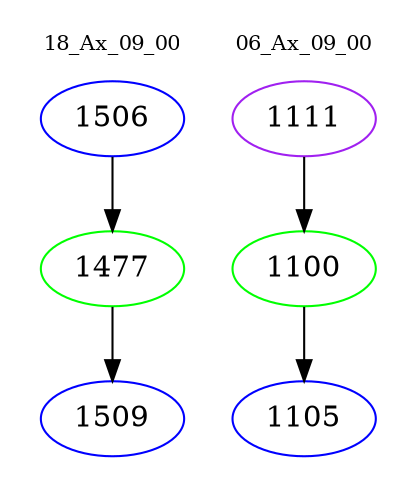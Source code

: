digraph{
subgraph cluster_0 {
color = white
label = "18_Ax_09_00";
fontsize=10;
T0_1506 [label="1506", color="blue"]
T0_1506 -> T0_1477 [color="black"]
T0_1477 [label="1477", color="green"]
T0_1477 -> T0_1509 [color="black"]
T0_1509 [label="1509", color="blue"]
}
subgraph cluster_1 {
color = white
label = "06_Ax_09_00";
fontsize=10;
T1_1111 [label="1111", color="purple"]
T1_1111 -> T1_1100 [color="black"]
T1_1100 [label="1100", color="green"]
T1_1100 -> T1_1105 [color="black"]
T1_1105 [label="1105", color="blue"]
}
}
